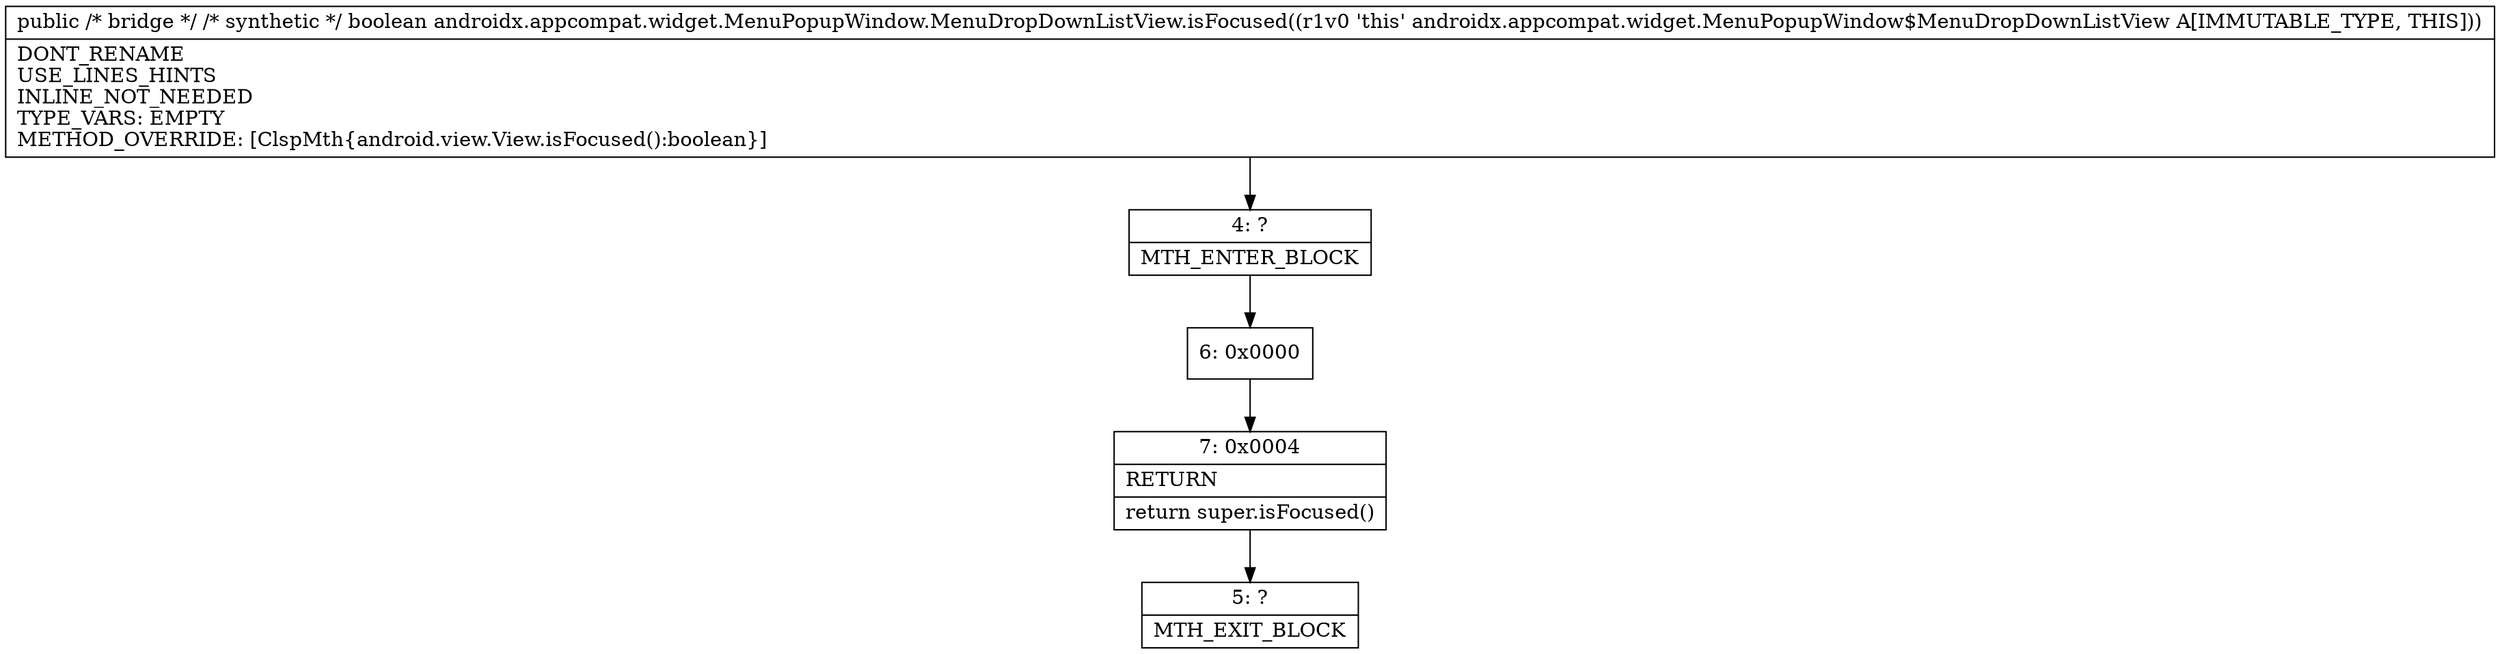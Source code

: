 digraph "CFG forandroidx.appcompat.widget.MenuPopupWindow.MenuDropDownListView.isFocused()Z" {
Node_4 [shape=record,label="{4\:\ ?|MTH_ENTER_BLOCK\l}"];
Node_6 [shape=record,label="{6\:\ 0x0000}"];
Node_7 [shape=record,label="{7\:\ 0x0004|RETURN\l|return super.isFocused()\l}"];
Node_5 [shape=record,label="{5\:\ ?|MTH_EXIT_BLOCK\l}"];
MethodNode[shape=record,label="{public \/* bridge *\/ \/* synthetic *\/ boolean androidx.appcompat.widget.MenuPopupWindow.MenuDropDownListView.isFocused((r1v0 'this' androidx.appcompat.widget.MenuPopupWindow$MenuDropDownListView A[IMMUTABLE_TYPE, THIS]))  | DONT_RENAME\lUSE_LINES_HINTS\lINLINE_NOT_NEEDED\lTYPE_VARS: EMPTY\lMETHOD_OVERRIDE: [ClspMth\{android.view.View.isFocused():boolean\}]\l}"];
MethodNode -> Node_4;Node_4 -> Node_6;
Node_6 -> Node_7;
Node_7 -> Node_5;
}

